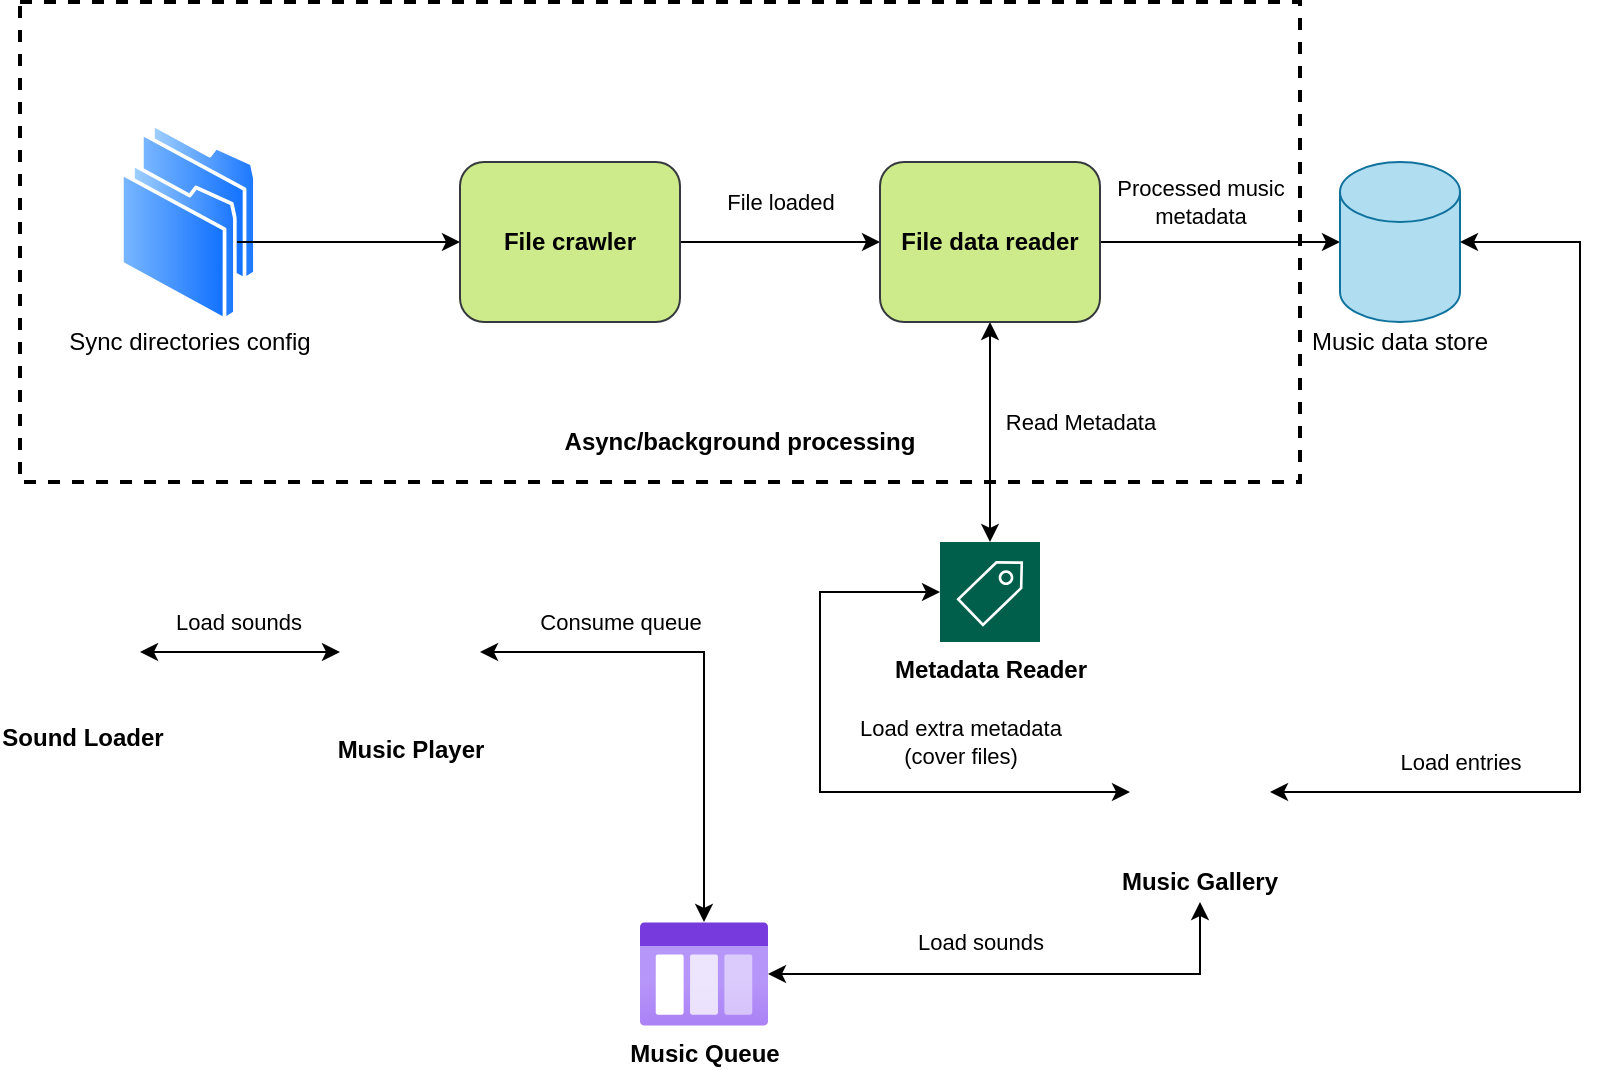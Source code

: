 <mxfile version="13.8.2" type="device"><diagram id="r9CR1zlYn-Ps6s_GXWm0" name="Page-1"><mxGraphModel dx="1422" dy="762" grid="1" gridSize="10" guides="1" tooltips="1" connect="1" arrows="1" fold="1" page="1" pageScale="1" pageWidth="827" pageHeight="1169" math="0" shadow="0"><root><mxCell id="0"/><mxCell id="1" parent="0"/><mxCell id="KeY7fB3QvYTSmCKb0yiD-26" value="" style="rounded=0;whiteSpace=wrap;html=1;fillColor=none;dashed=1;strokeWidth=2;" vertex="1" parent="1"><mxGeometry x="20" y="20" width="640" height="240" as="geometry"/></mxCell><mxCell id="KeY7fB3QvYTSmCKb0yiD-14" style="edgeStyle=orthogonalEdgeStyle;rounded=0;orthogonalLoop=1;jettySize=auto;html=1;" edge="1" parent="1" source="KeY7fB3QvYTSmCKb0yiD-1" target="KeY7fB3QvYTSmCKb0yiD-13"><mxGeometry relative="1" as="geometry"/></mxCell><mxCell id="KeY7fB3QvYTSmCKb0yiD-15" value="File loaded" style="edgeLabel;html=1;align=center;verticalAlign=middle;resizable=0;points=[];" vertex="1" connectable="0" parent="KeY7fB3QvYTSmCKb0yiD-14"><mxGeometry x="-0.244" relative="1" as="geometry"><mxPoint x="12" y="-20" as="offset"/></mxGeometry></mxCell><mxCell id="KeY7fB3QvYTSmCKb0yiD-1" value="File crawler" style="rounded=1;whiteSpace=wrap;html=1;fillColor=#cdeb8b;strokeColor=#36393d;fontStyle=1" vertex="1" parent="1"><mxGeometry x="240" y="100" width="110" height="80" as="geometry"/></mxCell><mxCell id="KeY7fB3QvYTSmCKb0yiD-8" value="" style="aspect=fixed;perimeter=ellipsePerimeter;html=1;align=center;shadow=0;dashed=0;spacingTop=3;image;image=img/lib/active_directory/folder.svg;" vertex="1" parent="1"><mxGeometry x="80" y="80" width="58.4" height="80" as="geometry"/></mxCell><mxCell id="KeY7fB3QvYTSmCKb0yiD-12" style="edgeStyle=orthogonalEdgeStyle;rounded=0;orthogonalLoop=1;jettySize=auto;html=1;" edge="1" parent="1" source="KeY7fB3QvYTSmCKb0yiD-9" target="KeY7fB3QvYTSmCKb0yiD-1"><mxGeometry relative="1" as="geometry"><mxPoint x="240" y="140" as="targetPoint"/></mxGeometry></mxCell><mxCell id="KeY7fB3QvYTSmCKb0yiD-9" value="" style="aspect=fixed;perimeter=ellipsePerimeter;html=1;align=center;shadow=0;dashed=0;spacingTop=3;image;image=img/lib/active_directory/folder.svg;" vertex="1" parent="1"><mxGeometry x="70" y="100" width="58.4" height="80" as="geometry"/></mxCell><mxCell id="KeY7fB3QvYTSmCKb0yiD-11" value="Sync directories config" style="text;html=1;strokeColor=none;fillColor=none;align=center;verticalAlign=middle;whiteSpace=wrap;rounded=0;" vertex="1" parent="1"><mxGeometry x="40" y="180" width="130" height="20" as="geometry"/></mxCell><mxCell id="KeY7fB3QvYTSmCKb0yiD-23" style="edgeStyle=orthogonalEdgeStyle;rounded=0;orthogonalLoop=1;jettySize=auto;html=1;" edge="1" parent="1" source="KeY7fB3QvYTSmCKb0yiD-13" target="KeY7fB3QvYTSmCKb0yiD-17"><mxGeometry relative="1" as="geometry"/></mxCell><mxCell id="KeY7fB3QvYTSmCKb0yiD-25" value="Processed music&lt;br&gt;metadata" style="edgeLabel;html=1;align=center;verticalAlign=middle;resizable=0;points=[];" vertex="1" connectable="0" parent="KeY7fB3QvYTSmCKb0yiD-23"><mxGeometry x="-0.22" y="-4" relative="1" as="geometry"><mxPoint x="3" y="-24" as="offset"/></mxGeometry></mxCell><mxCell id="KeY7fB3QvYTSmCKb0yiD-50" style="edgeStyle=orthogonalEdgeStyle;rounded=0;orthogonalLoop=1;jettySize=auto;html=1;startArrow=classic;startFill=1;fontColor=none;" edge="1" parent="1" source="KeY7fB3QvYTSmCKb0yiD-13" target="KeY7fB3QvYTSmCKb0yiD-49"><mxGeometry relative="1" as="geometry"/></mxCell><mxCell id="KeY7fB3QvYTSmCKb0yiD-51" value="Read Metadata" style="edgeLabel;html=1;align=center;verticalAlign=middle;resizable=0;points=[];fontColor=none;" vertex="1" connectable="0" parent="KeY7fB3QvYTSmCKb0yiD-50"><mxGeometry x="-0.2" y="-4" relative="1" as="geometry"><mxPoint x="49" y="6" as="offset"/></mxGeometry></mxCell><mxCell id="KeY7fB3QvYTSmCKb0yiD-13" value="File data reader" style="rounded=1;whiteSpace=wrap;html=1;fillColor=#cdeb8b;strokeColor=#36393d;fontStyle=1" vertex="1" parent="1"><mxGeometry x="450" y="100" width="110" height="80" as="geometry"/></mxCell><mxCell id="KeY7fB3QvYTSmCKb0yiD-17" value="" style="shape=cylinder3;whiteSpace=wrap;html=1;boundedLbl=1;backgroundOutline=1;size=15;fillColor=#b1ddf0;strokeColor=#10739e;" vertex="1" parent="1"><mxGeometry x="680" y="100" width="60" height="80" as="geometry"/></mxCell><mxCell id="KeY7fB3QvYTSmCKb0yiD-22" value="Music data store" style="text;html=1;strokeColor=none;fillColor=none;align=center;verticalAlign=middle;whiteSpace=wrap;rounded=0;fontStyle=0" vertex="1" parent="1"><mxGeometry x="645" y="180" width="130" height="20" as="geometry"/></mxCell><mxCell id="KeY7fB3QvYTSmCKb0yiD-27" value="Async/background processing" style="text;html=1;strokeColor=none;fillColor=none;align=center;verticalAlign=middle;whiteSpace=wrap;rounded=0;dashed=1;fontStyle=1" vertex="1" parent="1"><mxGeometry x="290" y="230" width="180" height="20" as="geometry"/></mxCell><mxCell id="KeY7fB3QvYTSmCKb0yiD-60" style="edgeStyle=orthogonalEdgeStyle;rounded=0;orthogonalLoop=1;jettySize=auto;html=1;startArrow=classic;startFill=1;endArrow=classic;endFill=1;fontColor=none;" edge="1" parent="1" source="KeY7fB3QvYTSmCKb0yiD-30" target="KeY7fB3QvYTSmCKb0yiD-36"><mxGeometry relative="1" as="geometry"/></mxCell><mxCell id="KeY7fB3QvYTSmCKb0yiD-61" value="Load sounds" style="edgeLabel;html=1;align=center;verticalAlign=middle;resizable=0;points=[];fontColor=none;" vertex="1" connectable="0" parent="KeY7fB3QvYTSmCKb0yiD-60"><mxGeometry x="-0.064" relative="1" as="geometry"><mxPoint x="-12" y="-16" as="offset"/></mxGeometry></mxCell><mxCell id="KeY7fB3QvYTSmCKb0yiD-30" value="&lt;b&gt;Music Queue&lt;/b&gt;" style="aspect=fixed;html=1;points=[];align=center;image;fontSize=12;image=img/lib/azure2/general/Storage_Queue.svg;dashed=1;strokeWidth=2;" vertex="1" parent="1"><mxGeometry x="330" y="480" width="64" height="52" as="geometry"/></mxCell><mxCell id="KeY7fB3QvYTSmCKb0yiD-37" style="edgeStyle=orthogonalEdgeStyle;rounded=0;orthogonalLoop=1;jettySize=auto;html=1;fontColor=none;startArrow=classic;startFill=1;entryX=1;entryY=0.5;entryDx=0;entryDy=0;entryPerimeter=0;exitX=1;exitY=0.5;exitDx=0;exitDy=0;" edge="1" parent="1" source="KeY7fB3QvYTSmCKb0yiD-35" target="KeY7fB3QvYTSmCKb0yiD-17"><mxGeometry relative="1" as="geometry"><mxPoint x="710" y="220" as="targetPoint"/><Array as="points"><mxPoint x="800" y="415"/><mxPoint x="800" y="140"/></Array></mxGeometry></mxCell><mxCell id="KeY7fB3QvYTSmCKb0yiD-39" value="Load entries" style="edgeLabel;html=1;align=center;verticalAlign=middle;resizable=0;points=[];fontColor=none;" vertex="1" connectable="0" parent="KeY7fB3QvYTSmCKb0yiD-37"><mxGeometry x="-0.49" y="2" relative="1" as="geometry"><mxPoint x="-30" y="-13" as="offset"/></mxGeometry></mxCell><mxCell id="KeY7fB3QvYTSmCKb0yiD-52" style="edgeStyle=orthogonalEdgeStyle;rounded=0;orthogonalLoop=1;jettySize=auto;html=1;startArrow=classic;startFill=1;fontColor=none;" edge="1" parent="1" source="KeY7fB3QvYTSmCKb0yiD-35" target="KeY7fB3QvYTSmCKb0yiD-49"><mxGeometry relative="1" as="geometry"><mxPoint x="610" y="310" as="targetPoint"/><Array as="points"><mxPoint x="420" y="415"/><mxPoint x="420" y="315"/></Array></mxGeometry></mxCell><mxCell id="KeY7fB3QvYTSmCKb0yiD-53" value="Load extra metadata&lt;br&gt;(cover files)" style="edgeLabel;html=1;align=center;verticalAlign=middle;resizable=0;points=[];fontColor=none;" vertex="1" connectable="0" parent="KeY7fB3QvYTSmCKb0yiD-52"><mxGeometry x="-0.384" y="-3" relative="1" as="geometry"><mxPoint x="12" y="-22" as="offset"/></mxGeometry></mxCell><mxCell id="KeY7fB3QvYTSmCKb0yiD-35" value="" style="shape=image;html=1;verticalAlign=top;verticalLabelPosition=bottom;labelBackgroundColor=none;imageAspect=0;aspect=fixed;image=https://cdn1.iconfinder.com/data/icons/social-media-vol-3-2/24/_music-128.png;dashed=1;strokeWidth=2;noLabel=1;fontColor=none;" vertex="1" parent="1"><mxGeometry x="575" y="380" width="70" height="70" as="geometry"/></mxCell><mxCell id="KeY7fB3QvYTSmCKb0yiD-36" value="&lt;b&gt;Music Gallery&lt;/b&gt;" style="text;html=1;strokeColor=none;fillColor=none;align=center;verticalAlign=middle;whiteSpace=wrap;rounded=0;fontStyle=0" vertex="1" parent="1"><mxGeometry x="555" y="450" width="110" height="20" as="geometry"/></mxCell><mxCell id="KeY7fB3QvYTSmCKb0yiD-49" value="&lt;b&gt;Metadata Reader&lt;/b&gt;" style="pointerEvents=1;shadow=0;dashed=0;html=1;strokeColor=none;fillColor=#005F4B;labelPosition=center;verticalLabelPosition=bottom;verticalAlign=top;align=center;outlineConnect=0;shape=mxgraph.veeam2.tag;labelBackgroundColor=none;fontColor=none;" vertex="1" parent="1"><mxGeometry x="480" y="290" width="50" height="50" as="geometry"/></mxCell><mxCell id="KeY7fB3QvYTSmCKb0yiD-54" value="&lt;b&gt;Sound Loader&lt;/b&gt;" style="shape=image;html=1;verticalAlign=top;verticalLabelPosition=bottom;labelBackgroundColor=#ffffff;imageAspect=0;aspect=fixed;image=https://cdn2.iconfinder.com/data/icons/circle-icons-1/64/speaker-128.png;dashed=1;strokeWidth=2;fontColor=none;" vertex="1" parent="1"><mxGeometry x="22" y="316" width="58" height="58" as="geometry"/></mxCell><mxCell id="KeY7fB3QvYTSmCKb0yiD-56" style="edgeStyle=orthogonalEdgeStyle;rounded=0;orthogonalLoop=1;jettySize=auto;html=1;startArrow=classic;startFill=1;fontColor=none;endArrow=classic;endFill=1;" edge="1" parent="1" source="KeY7fB3QvYTSmCKb0yiD-55" target="KeY7fB3QvYTSmCKb0yiD-30"><mxGeometry relative="1" as="geometry"/></mxCell><mxCell id="KeY7fB3QvYTSmCKb0yiD-57" value="Consume queue" style="edgeLabel;html=1;align=center;verticalAlign=middle;resizable=0;points=[];fontColor=none;" vertex="1" connectable="0" parent="KeY7fB3QvYTSmCKb0yiD-56"><mxGeometry x="-0.385" relative="1" as="geometry"><mxPoint x="-6" y="-15" as="offset"/></mxGeometry></mxCell><mxCell id="KeY7fB3QvYTSmCKb0yiD-58" style="edgeStyle=orthogonalEdgeStyle;rounded=0;orthogonalLoop=1;jettySize=auto;html=1;startArrow=classic;startFill=1;endArrow=classic;endFill=1;fontColor=none;" edge="1" parent="1" source="KeY7fB3QvYTSmCKb0yiD-55" target="KeY7fB3QvYTSmCKb0yiD-54"><mxGeometry relative="1" as="geometry"/></mxCell><mxCell id="KeY7fB3QvYTSmCKb0yiD-59" value="Load sounds" style="edgeLabel;html=1;align=center;verticalAlign=middle;resizable=0;points=[];fontColor=none;" vertex="1" connectable="0" parent="KeY7fB3QvYTSmCKb0yiD-58"><mxGeometry x="0.26" y="-4" relative="1" as="geometry"><mxPoint x="11.4" y="-11" as="offset"/></mxGeometry></mxCell><mxCell id="KeY7fB3QvYTSmCKb0yiD-55" value="&lt;b&gt;Music Player&lt;/b&gt;" style="shape=image;html=1;verticalAlign=top;verticalLabelPosition=bottom;labelBackgroundColor=#ffffff;imageAspect=0;aspect=fixed;image=https://cdn4.iconfinder.com/data/icons/logos-3/600/React.js_logo-128.png;dashed=1;strokeWidth=2;fontColor=none;" vertex="1" parent="1"><mxGeometry x="180" y="310" width="70" height="70" as="geometry"/></mxCell></root></mxGraphModel></diagram></mxfile>